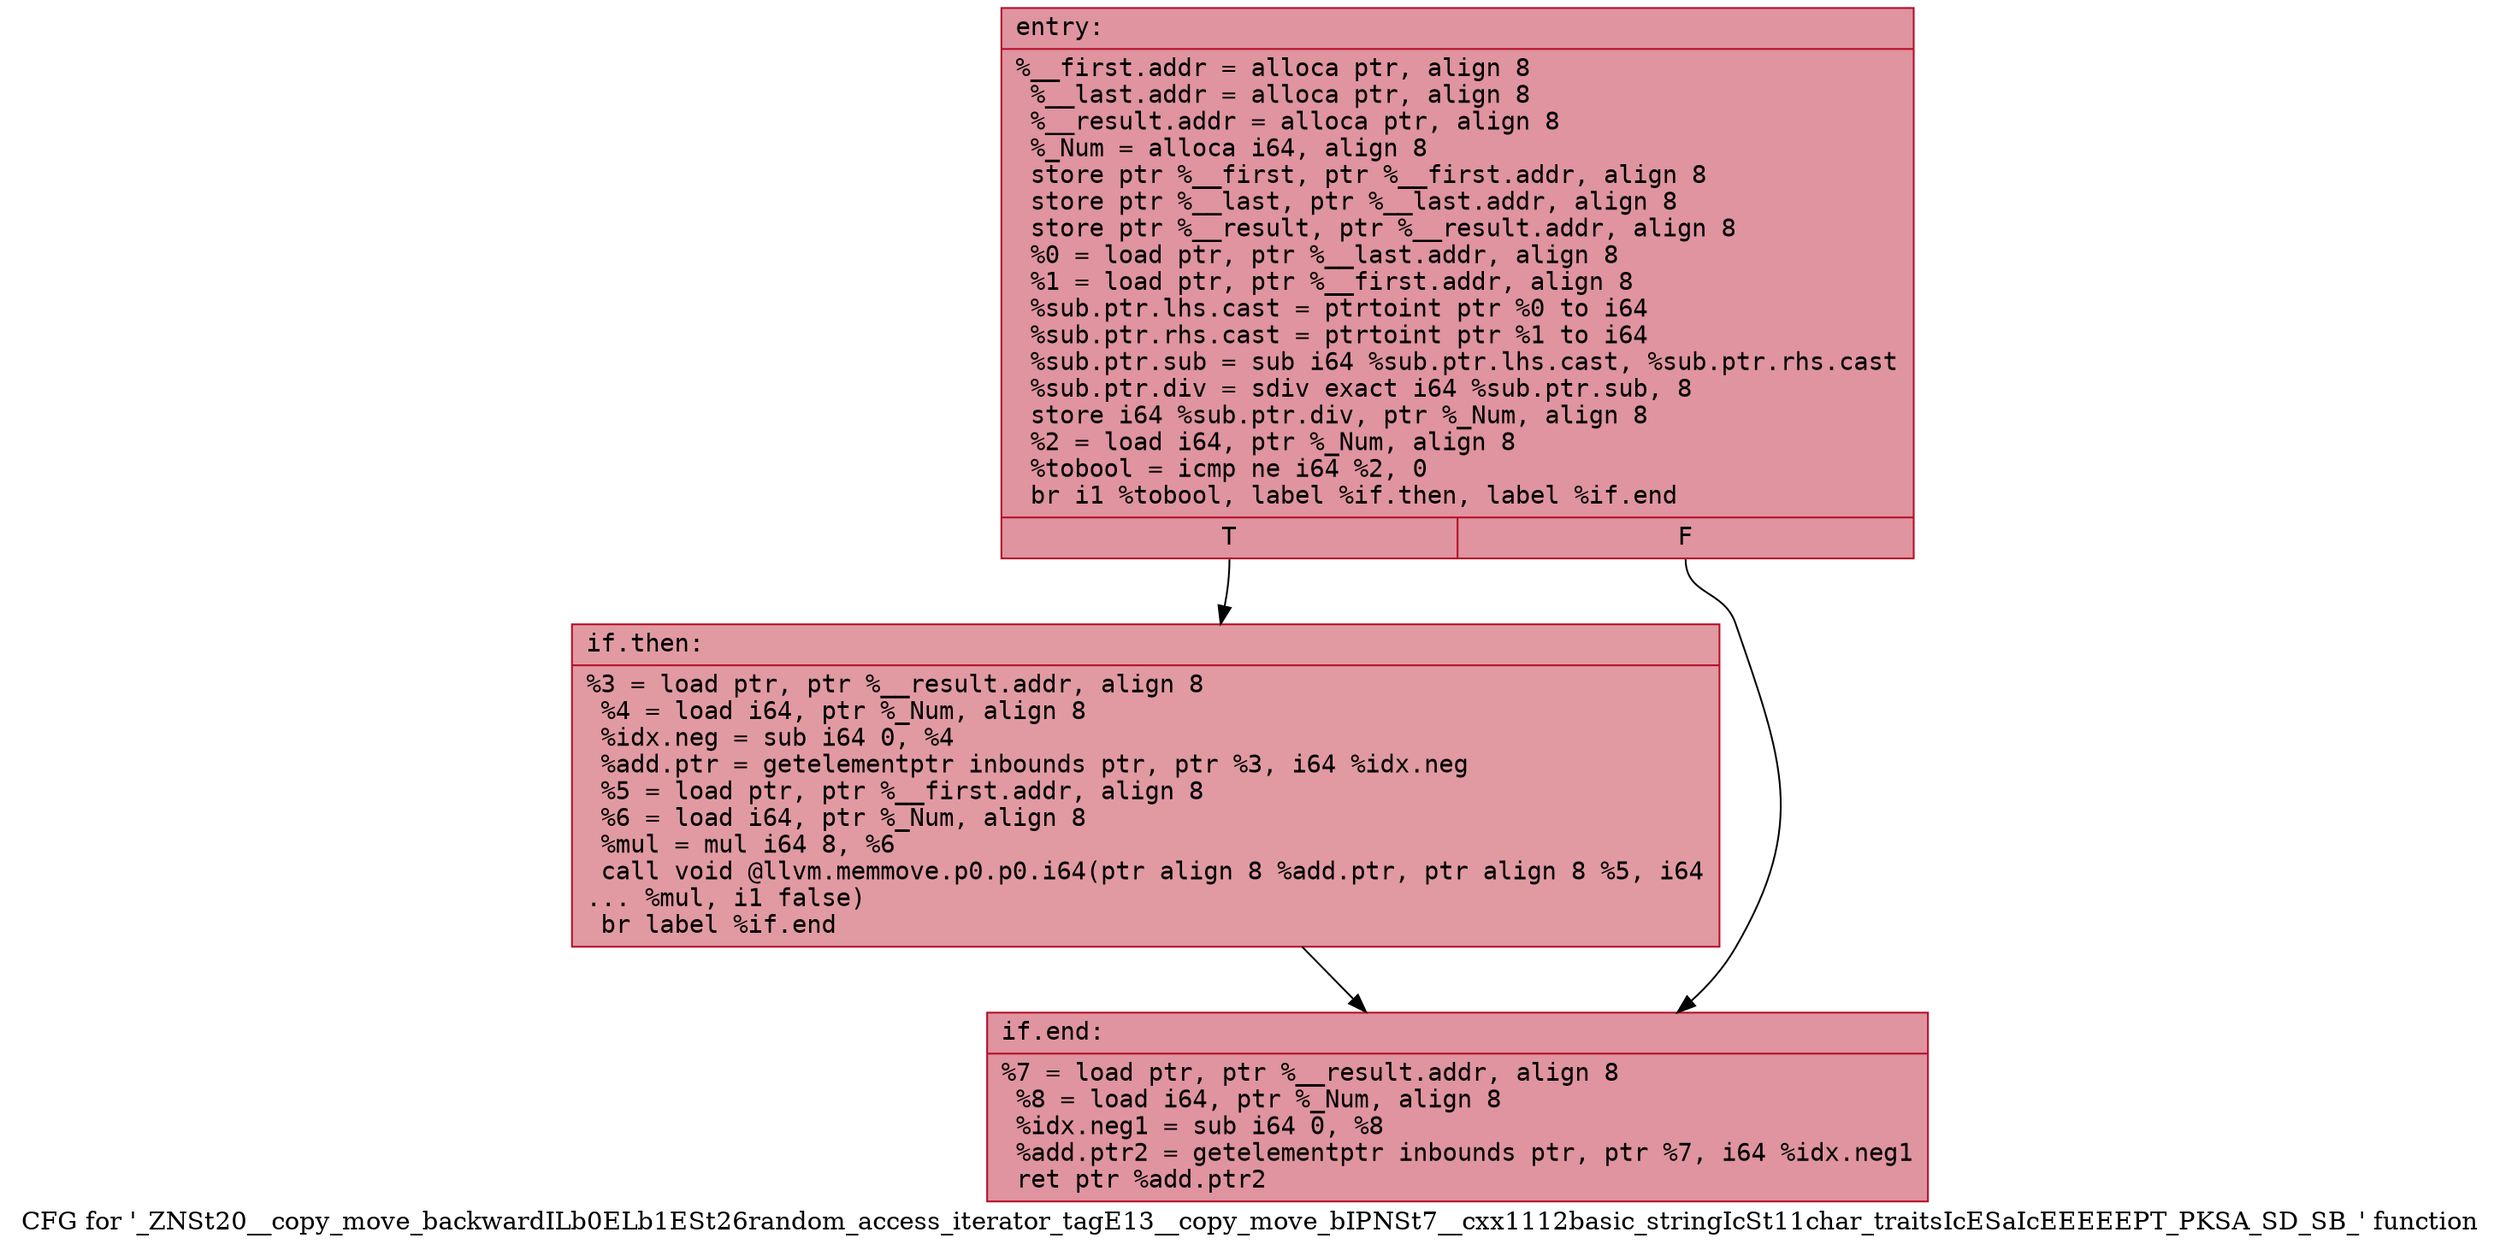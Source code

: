 digraph "CFG for '_ZNSt20__copy_move_backwardILb0ELb1ESt26random_access_iterator_tagE13__copy_move_bIPNSt7__cxx1112basic_stringIcSt11char_traitsIcESaIcEEEEEPT_PKSA_SD_SB_' function" {
	label="CFG for '_ZNSt20__copy_move_backwardILb0ELb1ESt26random_access_iterator_tagE13__copy_move_bIPNSt7__cxx1112basic_stringIcSt11char_traitsIcESaIcEEEEEPT_PKSA_SD_SB_' function";

	Node0x5651cd8fa950 [shape=record,color="#b70d28ff", style=filled, fillcolor="#b70d2870" fontname="Courier",label="{entry:\l|  %__first.addr = alloca ptr, align 8\l  %__last.addr = alloca ptr, align 8\l  %__result.addr = alloca ptr, align 8\l  %_Num = alloca i64, align 8\l  store ptr %__first, ptr %__first.addr, align 8\l  store ptr %__last, ptr %__last.addr, align 8\l  store ptr %__result, ptr %__result.addr, align 8\l  %0 = load ptr, ptr %__last.addr, align 8\l  %1 = load ptr, ptr %__first.addr, align 8\l  %sub.ptr.lhs.cast = ptrtoint ptr %0 to i64\l  %sub.ptr.rhs.cast = ptrtoint ptr %1 to i64\l  %sub.ptr.sub = sub i64 %sub.ptr.lhs.cast, %sub.ptr.rhs.cast\l  %sub.ptr.div = sdiv exact i64 %sub.ptr.sub, 8\l  store i64 %sub.ptr.div, ptr %_Num, align 8\l  %2 = load i64, ptr %_Num, align 8\l  %tobool = icmp ne i64 %2, 0\l  br i1 %tobool, label %if.then, label %if.end\l|{<s0>T|<s1>F}}"];
	Node0x5651cd8fa950:s0 -> Node0x5651cd8fb400[tooltip="entry -> if.then\nProbability 62.50%" ];
	Node0x5651cd8fa950:s1 -> Node0x5651cd8fb470[tooltip="entry -> if.end\nProbability 37.50%" ];
	Node0x5651cd8fb400 [shape=record,color="#b70d28ff", style=filled, fillcolor="#bb1b2c70" fontname="Courier",label="{if.then:\l|  %3 = load ptr, ptr %__result.addr, align 8\l  %4 = load i64, ptr %_Num, align 8\l  %idx.neg = sub i64 0, %4\l  %add.ptr = getelementptr inbounds ptr, ptr %3, i64 %idx.neg\l  %5 = load ptr, ptr %__first.addr, align 8\l  %6 = load i64, ptr %_Num, align 8\l  %mul = mul i64 8, %6\l  call void @llvm.memmove.p0.p0.i64(ptr align 8 %add.ptr, ptr align 8 %5, i64\l... %mul, i1 false)\l  br label %if.end\l}"];
	Node0x5651cd8fb400 -> Node0x5651cd8fb470[tooltip="if.then -> if.end\nProbability 100.00%" ];
	Node0x5651cd8fb470 [shape=record,color="#b70d28ff", style=filled, fillcolor="#b70d2870" fontname="Courier",label="{if.end:\l|  %7 = load ptr, ptr %__result.addr, align 8\l  %8 = load i64, ptr %_Num, align 8\l  %idx.neg1 = sub i64 0, %8\l  %add.ptr2 = getelementptr inbounds ptr, ptr %7, i64 %idx.neg1\l  ret ptr %add.ptr2\l}"];
}

